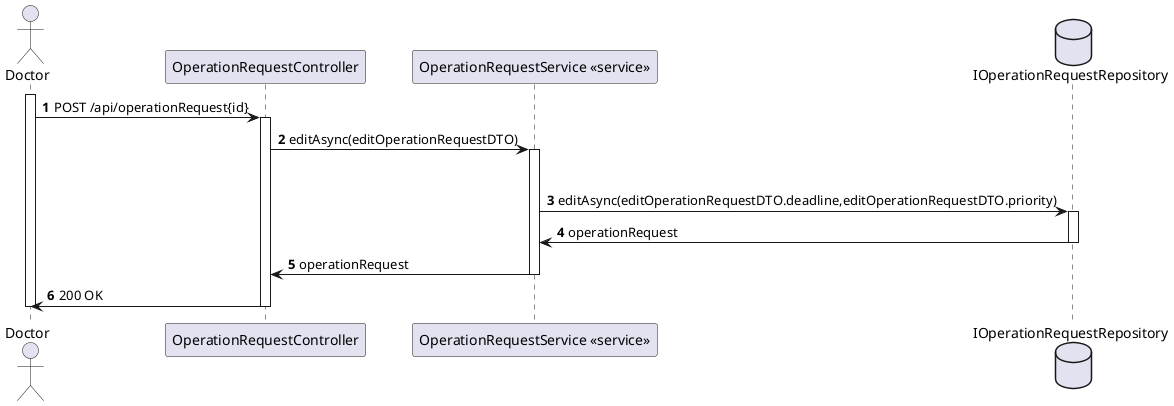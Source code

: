 @startuml 
autonumber
actor Doctor as "Doctor"
participant CTRL as "OperationRequestController"
participant SERVICE as "OperationRequestService <<service>>"

database IOperationRequestRepository as "IOperationRequestRepository"


activate Doctor

Doctor -> CTRL : POST /api/operationRequest{id}
activate CTRL

CTRL -> SERVICE : editAsync(editOperationRequestDTO)
activate SERVICE



deactivate IOperationRequestRepository

SERVICE -> IOperationRequestRepository : editAsync(editOperationRequestDTO.deadline,editOperationRequestDTO.priority)

activate IOperationRequestRepository

IOperationRequestRepository -> SERVICE : operationRequest

deactivate IOperationRequestRepository


SERVICE -> CTRL : operationRequest

deactivate SERVICE 

CTRL -> Doctor : 200 OK

deactivate CTRL 

deactivate Doctor
@enduml